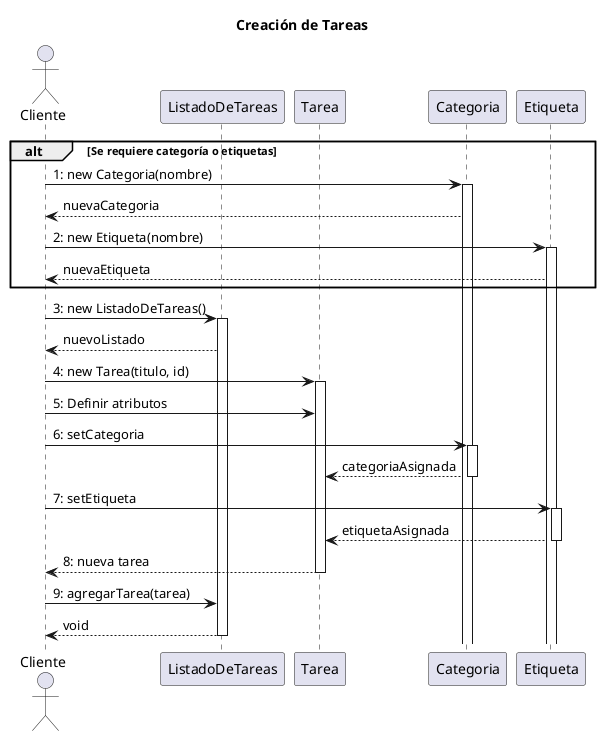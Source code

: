 @startuml
title Creación de Tareas

actor Cliente
participant "ListadoDeTareas" as listado
participant "Tarea" as tarea
participant "Categoria" as categoria
participant "Etiqueta" as etiqueta

alt Se requiere categoría o etiquetas
  Cliente -> categoria ++: 1: new Categoria(nombre)
  categoria --> Cliente: nuevaCategoria

  Cliente -> etiqueta ++: 2: new Etiqueta(nombre)
  etiqueta --> Cliente: nuevaEtiqueta
end

Cliente -> listado ++: 3: new ListadoDeTareas()
listado --> Cliente: nuevoListado

Cliente -> tarea ++: 4: new Tarea(titulo, id)

Cliente -> tarea: 5: Definir atributos
Cliente -> categoria ++: 6: setCategoria
categoria --> tarea: categoriaAsignada
deactivate categoria

Cliente -> etiqueta ++: 7: setEtiqueta
etiqueta --> tarea: etiquetaAsignada
deactivate etiqueta

tarea --> Cliente --: 8: nueva tarea

Cliente -> listado: 9: agregarTarea(tarea)
listado --> Cliente --: void
@enduml